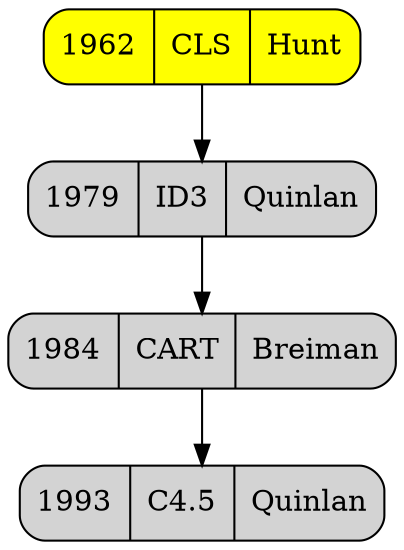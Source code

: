 digraph G{
    compound = true

    node [shape = Mrecord, style = filled, colorsheme = spectral7]
    cls [label="1962|CLS|Hunt", fillcolor=yellow]
    dt_id3 [label = "1979|ID3|Quinlan"]
    dt_c45 [label = "1993|C4.5|Quinlan"]
    dt_cart [label = "1984|CART|Breiman"]

    cls -> dt_id3 -> dt_cart -> dt_c45

}